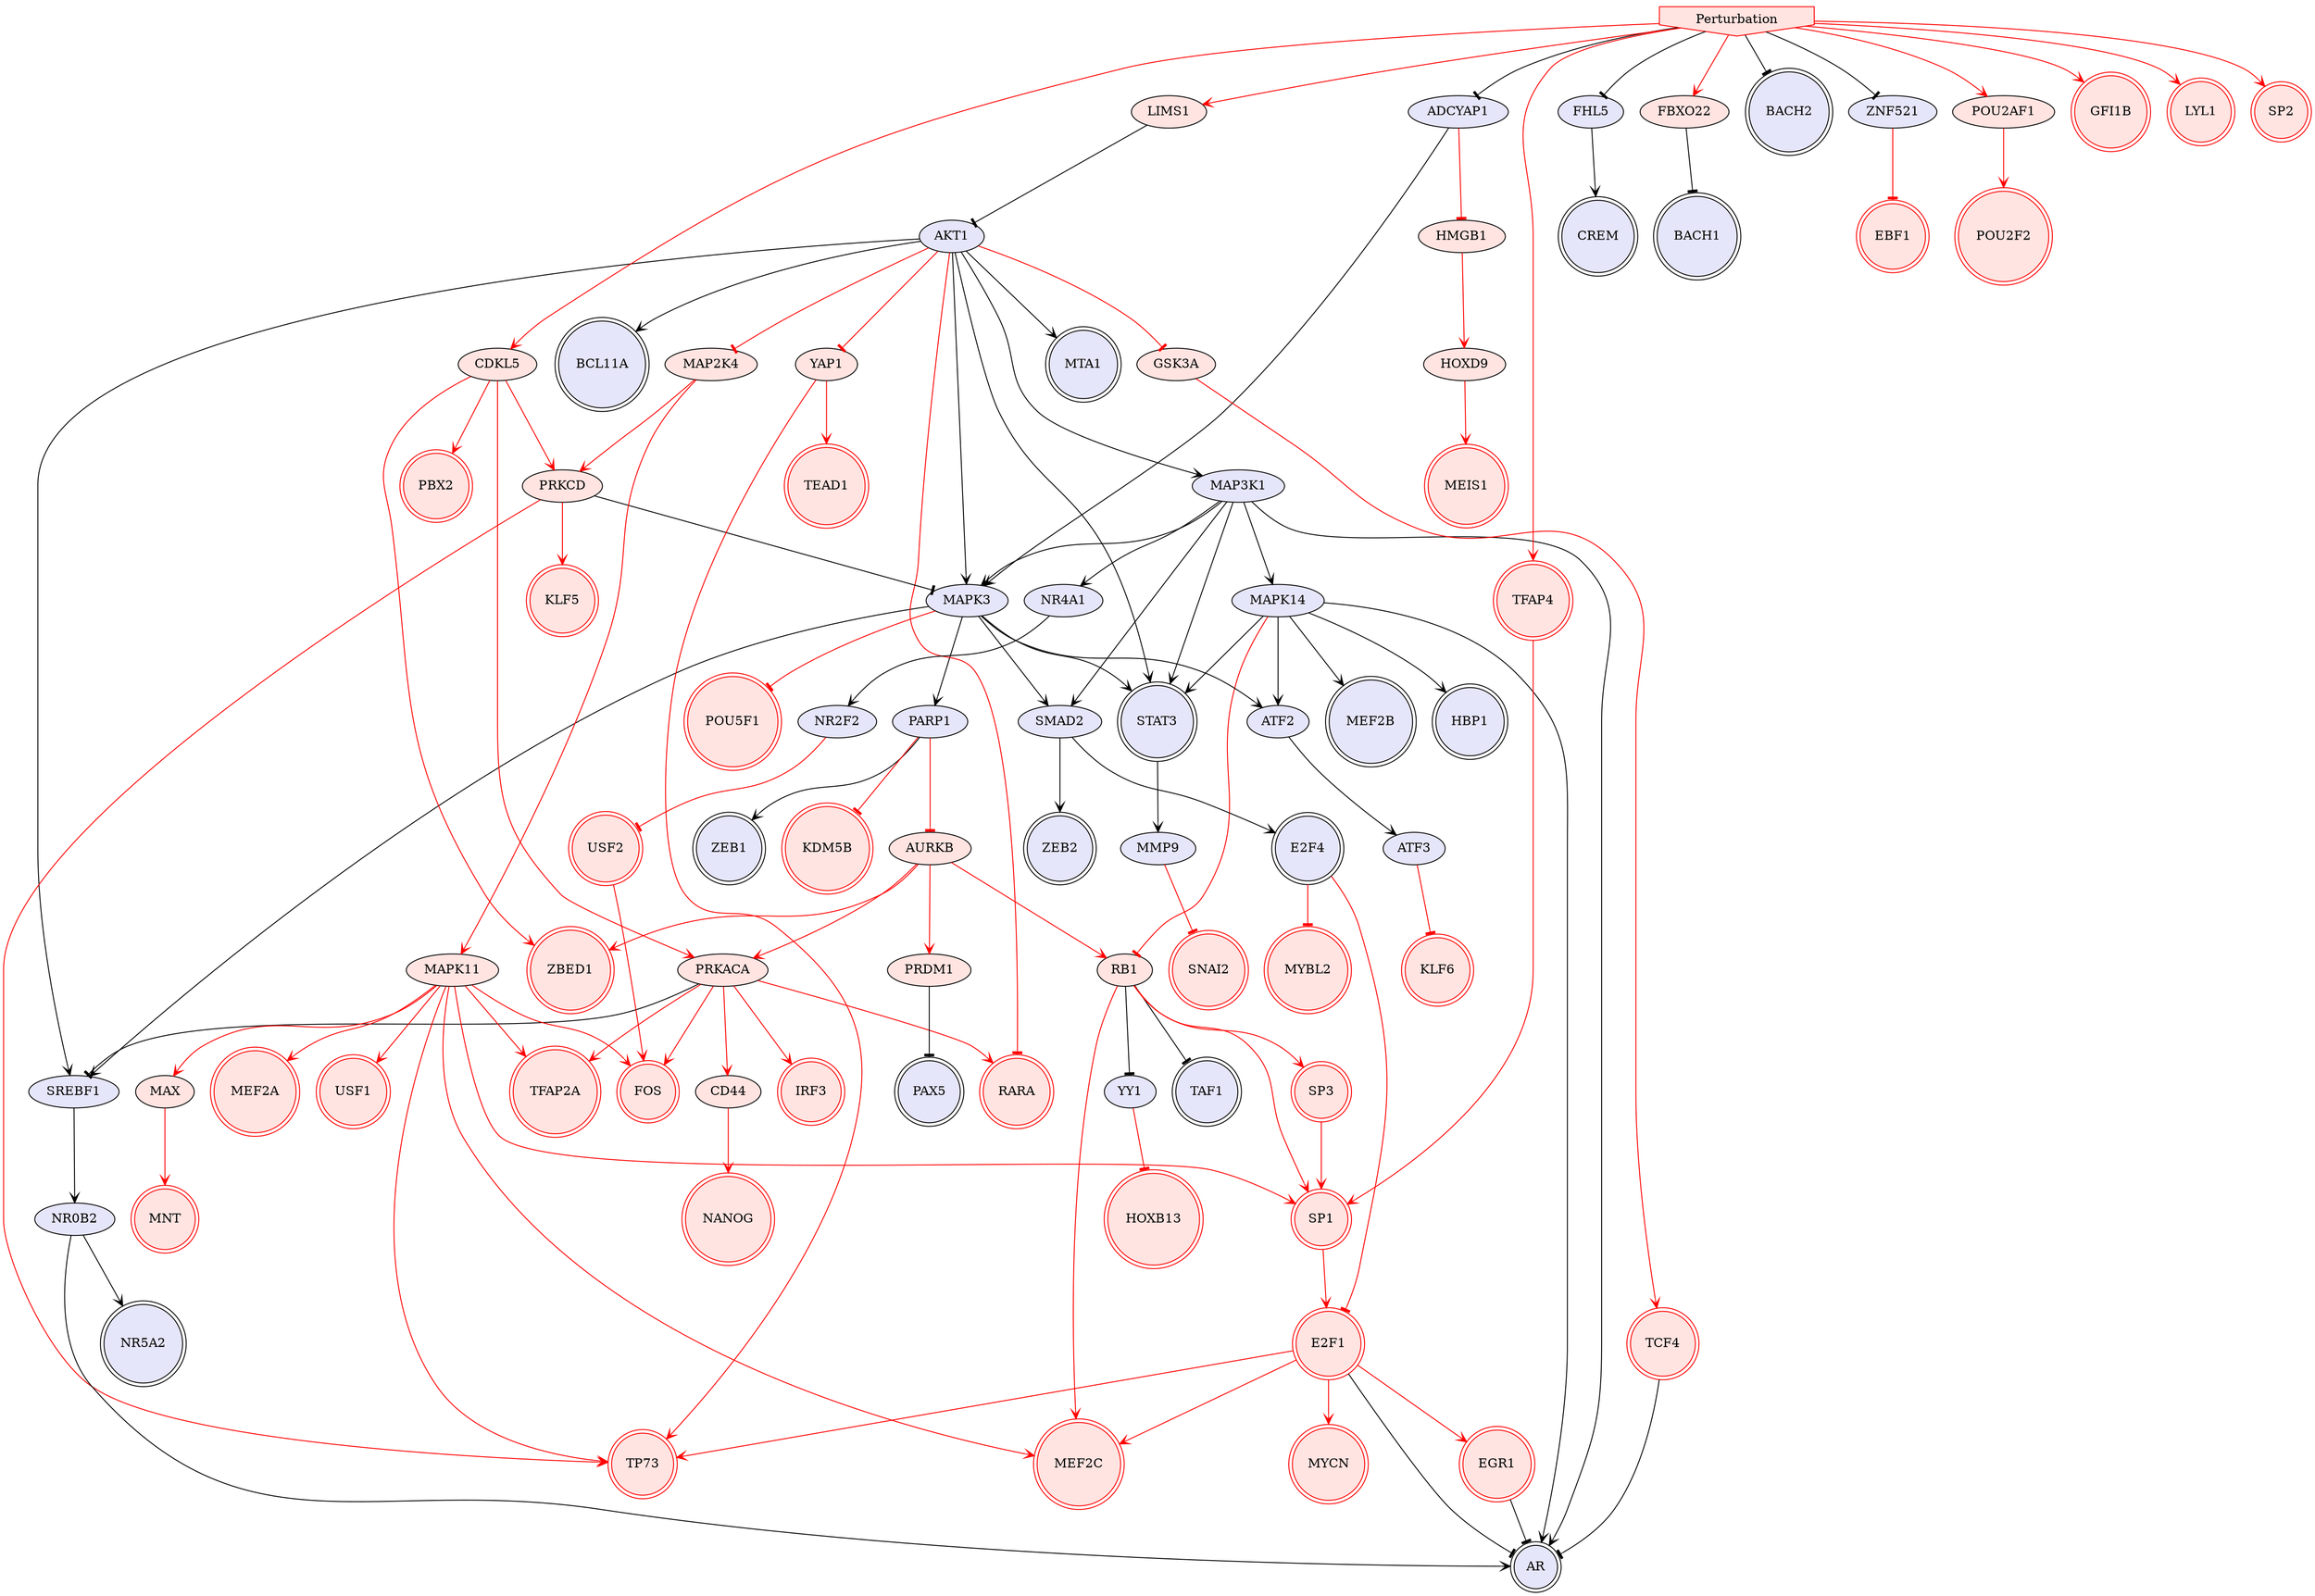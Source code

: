 digraph {

PRKACA->SREBF1 [penwidth=1, color=black, arrowhead="tee"]
MAPK14->STAT3 [penwidth=1, color=black, arrowhead="vee"]
MAPK14->ATF2 [penwidth=1, color=black, arrowhead="vee"]
MAPK14->AR [penwidth=1, color=black, arrowhead="vee"]
MAPK14->HBP1 [penwidth=1, color=black, arrowhead="vee"]
MAPK14->MEF2B [penwidth=1, color=black, arrowhead="vee"]
MAPK3->SMAD2 [penwidth=1, color=black, arrowhead="vee"]
MAPK3->STAT3 [penwidth=1, color=black, arrowhead="vee"]
MAPK3->ATF2 [penwidth=1, color=black, arrowhead="vee"]
MAPK3->PARP1 [penwidth=1, color=black, arrowhead="vee"]
MAPK3->SREBF1 [penwidth=1, color=black, arrowhead="vee"]
AKT1->MAPK3 [penwidth=1, color=black, arrowhead="vee"]
AKT1->STAT3 [penwidth=1, color=black, arrowhead="vee"]
AKT1->MAP3K1 [penwidth=1, color=black, arrowhead="vee"]
AKT1->MTA1 [penwidth=1, color=black, arrowhead="vee"]
AKT1->SREBF1 [penwidth=1, color=black, arrowhead="vee"]
AKT1->BCL11A [penwidth=1, color=black, arrowhead="vee"]
E2F1->AR [penwidth=1, color=black, arrowhead="tee"]
SMAD2->ZEB2 [penwidth=1, color=black, arrowhead="vee"]
SMAD2->E2F4 [penwidth=1, color=black, arrowhead="vee"]
STAT3->MMP9 [penwidth=1, color=black, arrowhead="vee"]
ATF2->ATF3 [penwidth=1, color=black, arrowhead="vee"]
PARP1->ZEB1 [penwidth=1, color=black, arrowhead="vee"]
EGR1->AR [penwidth=1, color=black, arrowhead="tee"]
RB1->TAF1 [penwidth=1, color=black, arrowhead="tee"]
RB1->YY1 [penwidth=1, color=black, arrowhead="tee"]
PRKCD->MAPK3 [penwidth=1, color=black, arrowhead="tee"]
MAP3K1->MAPK14 [penwidth=1, color=black, arrowhead="vee"]
MAP3K1->MAPK3 [penwidth=1, color=black, arrowhead="vee"]
MAP3K1->SMAD2 [penwidth=1, color=black, arrowhead="vee"]
MAP3K1->STAT3 [penwidth=1, color=black, arrowhead="vee"]
MAP3K1->AR [penwidth=1, color=black, arrowhead="vee"]
MAP3K1->NR4A1 [penwidth=1, color=black, arrowhead="vee"]
NR0B2->AR [penwidth=1, color=black, arrowhead="vee"]
NR0B2->NR5A2 [penwidth=1, color=black, arrowhead="vee"]
NR4A1->NR2F2 [penwidth=1, color=black, arrowhead="vee"]
ADCYAP1->MAPK3 [penwidth=1, color=black, arrowhead="vee"]
FHL5->CREM [penwidth=1, color=black, arrowhead="vee"]
TCF4->AR [penwidth=1, color=black, arrowhead="tee"]
SREBF1->NR0B2 [penwidth=1, color=black, arrowhead="vee"]
FBXO22->BACH1 [penwidth=1, color=black, arrowhead="tee"]
PRDM1->PAX5 [penwidth=1, color=black, arrowhead="tee"]
LIMS1->AKT1 [penwidth=1, color=black, arrowhead="tee"]
Perturbation->ADCYAP1 [penwidth=1, color=black, arrowhead="tee"]
Perturbation->BACH2 [penwidth=1, color=black, arrowhead="tee"]
Perturbation->FHL5 [penwidth=1, color=black, arrowhead="tee"]
Perturbation->ZNF521 [penwidth=1, color=black, arrowhead="tee"]
PRKACA->IRF3 [penwidth=1, color=red, arrowhead="vee"]
PRKACA->FOS [penwidth=1, color=red, arrowhead="vee"]
PRKACA->RARA [penwidth=1, color=red, arrowhead="vee"]
PRKACA->CD44 [penwidth=1, color=red, arrowhead="vee"]
PRKACA->TFAP2A [penwidth=1, color=red, arrowhead="vee"]
MAPK14->RB1 [penwidth=1, color=red, arrowhead="tee"]
MAPK3->POU5F1 [penwidth=1, color=red, arrowhead="tee"]
AKT1->MAP2K4 [penwidth=1, color=red, arrowhead="tee"]
AKT1->GSK3A [penwidth=1, color=red, arrowhead="tee"]
AKT1->YAP1 [penwidth=1, color=red, arrowhead="tee"]
AKT1->RARA [penwidth=1, color=red, arrowhead="tee"]
E2F1->MYCN [penwidth=1, color=red, arrowhead="vee"]
E2F1->TP73 [penwidth=1, color=red, arrowhead="vee"]
E2F1->EGR1 [penwidth=1, color=red, arrowhead="vee"]
E2F1->MEF2C [penwidth=1, color=red, arrowhead="vee"]
MAP2K4->MAPK11 [penwidth=1, color=red, arrowhead="vee"]
MAP2K4->PRKCD [penwidth=1, color=red, arrowhead="vee"]
PARP1->AURKB [penwidth=1, color=red, arrowhead="tee"]
PARP1->KDM5B [penwidth=1, color=red, arrowhead="tee"]
SP1->E2F1 [penwidth=1, color=red, arrowhead="vee"]
RB1->SP1 [penwidth=1, color=red, arrowhead="vee"]
RB1->SP3 [penwidth=1, color=red, arrowhead="vee"]
RB1->MEF2C [penwidth=1, color=red, arrowhead="vee"]
GSK3A->TCF4 [penwidth=1, color=red, arrowhead="vee"]
MAPK11->TP73 [penwidth=1, color=red, arrowhead="vee"]
MAPK11->SP1 [penwidth=1, color=red, arrowhead="vee"]
MAPK11->FOS [penwidth=1, color=red, arrowhead="vee"]
MAPK11->MEF2A [penwidth=1, color=red, arrowhead="vee"]
MAPK11->MAX [penwidth=1, color=red, arrowhead="vee"]
MAPK11->MEF2C [penwidth=1, color=red, arrowhead="vee"]
MAPK11->USF1 [penwidth=1, color=red, arrowhead="vee"]
MAPK11->TFAP2A [penwidth=1, color=red, arrowhead="vee"]
AURKB->PRKACA [penwidth=1, color=red, arrowhead="vee"]
AURKB->RB1 [penwidth=1, color=red, arrowhead="vee"]
AURKB->PRDM1 [penwidth=1, color=red, arrowhead="vee"]
AURKB->ZBED1 [penwidth=1, color=red, arrowhead="vee"]
YAP1->TP73 [penwidth=1, color=red, arrowhead="vee"]
YAP1->TEAD1 [penwidth=1, color=red, arrowhead="vee"]
ATF3->KLF6 [penwidth=1, color=red, arrowhead="tee"]
PRKCD->TP73 [penwidth=1, color=red, arrowhead="vee"]
PRKCD->KLF5 [penwidth=1, color=red, arrowhead="vee"]
SP3->SP1 [penwidth=1, color=red, arrowhead="vee"]
MAX->MNT [penwidth=1, color=red, arrowhead="vee"]
NR2F2->USF2 [penwidth=1, color=red, arrowhead="tee"]
ADCYAP1->HMGB1 [penwidth=1, color=red, arrowhead="tee"]
TFAP4->SP1 [penwidth=1, color=red, arrowhead="vee"]
MMP9->SNAI2 [penwidth=1, color=red, arrowhead="tee"]
POU2AF1->POU2F2 [penwidth=1, color=red, arrowhead="vee"]
YY1->HOXB13 [penwidth=1, color=red, arrowhead="tee"]
HMGB1->HOXD9 [penwidth=1, color=red, arrowhead="vee"]
HOXD9->MEIS1 [penwidth=1, color=red, arrowhead="vee"]
CD44->NANOG [penwidth=1, color=red, arrowhead="vee"]
USF2->FOS [penwidth=1, color=red, arrowhead="vee"]
CDKL5->PRKACA [penwidth=1, color=red, arrowhead="vee"]
CDKL5->PRKCD [penwidth=1, color=red, arrowhead="vee"]
CDKL5->PBX2 [penwidth=1, color=red, arrowhead="vee"]
CDKL5->ZBED1 [penwidth=1, color=red, arrowhead="vee"]
E2F4->E2F1 [penwidth=1, color=red, arrowhead="tee"]
E2F4->MYBL2 [penwidth=1, color=red, arrowhead="tee"]
ZNF521->EBF1 [penwidth=1, color=red, arrowhead="tee"]
Perturbation->CDKL5 [penwidth=1, color=red, arrowhead="vee"]
Perturbation->FBXO22 [penwidth=1, color=red, arrowhead="vee"]
Perturbation->GFI1B [penwidth=1, color=red, arrowhead="vee"]
Perturbation->LIMS1 [penwidth=1, color=red, arrowhead="vee"]
Perturbation->LYL1 [penwidth=1, color=red, arrowhead="vee"]
Perturbation->POU2AF1 [penwidth=1, color=red, arrowhead="vee"]
Perturbation->SP2 [penwidth=1, color=red, arrowhead="vee"]
Perturbation->TFAP4 [penwidth=1, color=red, arrowhead="vee"]
Perturbation [style=filled, color=red, fillcolor=mistyrose, shape=invhouse];
MYBL2 [style=filled, color=red, fillcolor=mistyrose, shape=doublecircle];
USF2 [style=filled, color=red, fillcolor=mistyrose, shape=doublecircle];
KLF5 [style=filled, color=red, fillcolor=mistyrose, shape=doublecircle];
USF1 [style=filled, color=red, fillcolor=mistyrose, shape=doublecircle];
KLF6 [style=filled, color=red, fillcolor=mistyrose, shape=doublecircle];
SP1 [style=filled, color=red, fillcolor=mistyrose, shape=doublecircle];
TFAP4 [style=filled, color=red, fillcolor=mistyrose, shape=doublecircle];
MYCN [style=filled, color=red, fillcolor=mistyrose, shape=doublecircle];
MEIS1 [style=filled, color=red, fillcolor=mistyrose, shape=doublecircle];
EBF1 [style=filled, color=red, fillcolor=mistyrose, shape=doublecircle];
KDM5B [style=filled, color=red, fillcolor=mistyrose, shape=doublecircle];
POU5F1 [style=filled, color=red, fillcolor=mistyrose, shape=doublecircle];
ZBED1 [style=filled, color=red, fillcolor=mistyrose, shape=doublecircle];
TFAP2A [style=filled, color=red, fillcolor=mistyrose, shape=doublecircle];
TP73 [style=filled, color=red, fillcolor=mistyrose, shape=doublecircle];
EGR1 [style=filled, color=red, fillcolor=mistyrose, shape=doublecircle];
HBP1 [style=filled, color=black, fillcolor=lavender, shape=doublecircle];
TEAD1 [style=filled, color=red, fillcolor=mistyrose, shape=doublecircle];
E2F1 [style=filled, color=red, fillcolor=mistyrose, shape=doublecircle];
TAF1 [style=filled, color=black, fillcolor=lavender, shape=doublecircle];
MEF2B [style=filled, color=black, fillcolor=lavender, shape=doublecircle];
HOXB13 [style=filled, color=red, fillcolor=mistyrose, shape=doublecircle];
RARA [style=filled, color=red, fillcolor=mistyrose, shape=doublecircle];
FOS [style=filled, color=red, fillcolor=mistyrose, shape=doublecircle];
NANOG [style=filled, color=red, fillcolor=mistyrose, shape=doublecircle];
E2F4 [style=filled, color=black, fillcolor=lavender, shape=doublecircle];
MEF2C [style=filled, color=red, fillcolor=mistyrose, shape=doublecircle];
MTA1 [style=filled, color=black, fillcolor=lavender, shape=doublecircle];
BCL11A [style=filled, color=black, fillcolor=lavender, shape=doublecircle];
LYL1 [style=filled, color=red, fillcolor=mistyrose, shape=doublecircle];
ZEB1 [style=filled, color=black, fillcolor=lavender, shape=doublecircle];
MNT [style=filled, color=red, fillcolor=mistyrose, shape=doublecircle];
PAX5 [style=filled, color=black, fillcolor=lavender, shape=doublecircle];
SP3 [style=filled, color=red, fillcolor=mistyrose, shape=doublecircle];
STAT3 [style=filled, color=black, fillcolor=lavender, shape=doublecircle];
BACH2 [style=filled, color=black, fillcolor=lavender, shape=doublecircle];
AR [style=filled, color=black, fillcolor=lavender, shape=doublecircle];
ZEB2 [style=filled, color=black, fillcolor=lavender, shape=doublecircle];
GFI1B [style=filled, color=red, fillcolor=mistyrose, shape=doublecircle];
SP2 [style=filled, color=red, fillcolor=mistyrose, shape=doublecircle];
NR5A2 [style=filled, color=black, fillcolor=lavender, shape=doublecircle];
MEF2A [style=filled, color=red, fillcolor=mistyrose, shape=doublecircle];
CREM [style=filled, color=black, fillcolor=lavender, shape=doublecircle];
BACH1 [style=filled, color=black, fillcolor=lavender, shape=doublecircle];
SNAI2 [style=filled, color=red, fillcolor=mistyrose, shape=doublecircle];
TCF4 [style=filled, color=red, fillcolor=mistyrose, shape=doublecircle];
IRF3 [style=filled, color=red, fillcolor=mistyrose, shape=doublecircle];
PBX2 [style=filled, color=red, fillcolor=mistyrose, shape=doublecircle];
POU2F2 [style=filled, color=red, fillcolor=mistyrose, shape=doublecircle];
PRKACA [style=filled, fillcolor=mistyrose];
MAPK14 [style=filled, fillcolor=lavender];
MAPK3 [style=filled, fillcolor=lavender];
AKT1 [style=filled, fillcolor=lavender];
SMAD2 [style=filled, fillcolor=lavender];
ATF2 [style=filled, fillcolor=lavender];
PARP1 [style=filled, fillcolor=lavender];
RB1 [style=filled, fillcolor=mistyrose];
PRKCD [style=filled, fillcolor=mistyrose];
MAP3K1 [style=filled, fillcolor=lavender];
NR0B2 [style=filled, fillcolor=lavender];
NR4A1 [style=filled, fillcolor=lavender];
ADCYAP1 [style=filled, fillcolor=lavender];
FHL5 [style=filled, fillcolor=lavender];
SREBF1 [style=filled, fillcolor=lavender];
FBXO22 [style=filled, fillcolor=mistyrose];
PRDM1 [style=filled, fillcolor=mistyrose];
LIMS1 [style=filled, fillcolor=mistyrose];
MAP2K4 [style=filled, fillcolor=mistyrose];
GSK3A [style=filled, fillcolor=mistyrose];
MAPK11 [style=filled, fillcolor=mistyrose];
AURKB [style=filled, fillcolor=mistyrose];
YAP1 [style=filled, fillcolor=mistyrose];
ATF3 [style=filled, fillcolor=lavender];
MAX [style=filled, fillcolor=mistyrose];
NR2F2 [style=filled, fillcolor=lavender];
MMP9 [style=filled, fillcolor=lavender];
POU2AF1 [style=filled, fillcolor=mistyrose];
YY1 [style=filled, fillcolor=lavender];
HMGB1 [style=filled, fillcolor=mistyrose];
HOXD9 [style=filled, fillcolor=mistyrose];
CD44 [style=filled, fillcolor=mistyrose];
CDKL5 [style=filled, fillcolor=mistyrose];
ZNF521 [style=filled, fillcolor=lavender];


}
